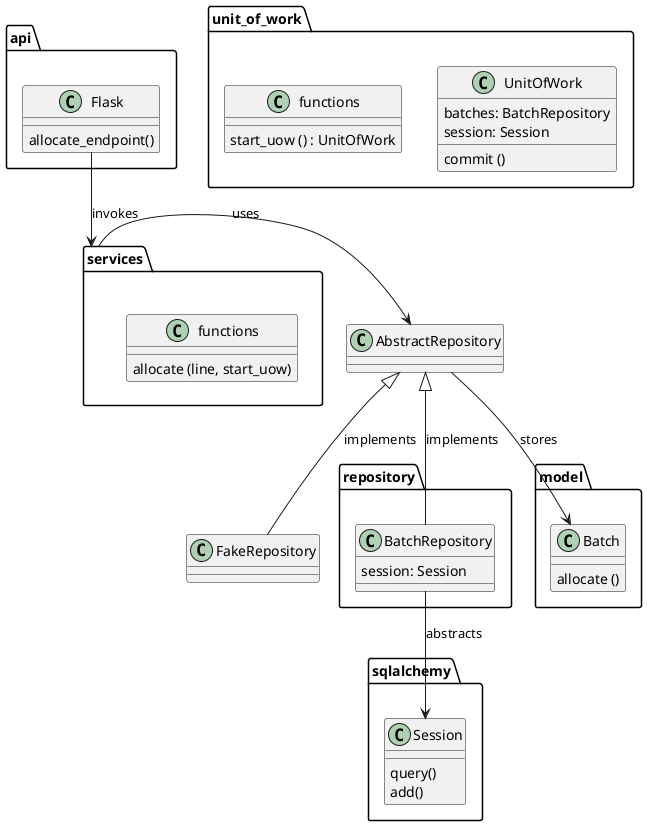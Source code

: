 @startuml

package api {

  class Flask {
    allocate_endpoint()
  }
}

package sqlalchemy {
  class Session {
    query()
    add()
  }
}

package repository {
  class BatchRepository {
    session: Session
  }
}

package unit_of_work {

  class UnitOfWork {
    batches: BatchRepository
    session: Session

    commit ()
  }

  class functions {
    start_uow () : UnitOfWork
  }

}

package services {
  class functions {
    allocate (line, start_uow)
  }
}

package model {

  class Batch {
    allocate ()
  }

}

services -> AbstractRepository: uses

AbstractRepository <|-- FakeRepository : implements
AbstractRepository <|-- BatchRepository : implements
AbstractRepository --> Batch : stores
Flask --> services : invokes

BatchRepository --> Session : abstracts
@enduml